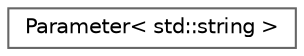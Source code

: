digraph "Graphical Class Hierarchy"
{
 // LATEX_PDF_SIZE
  bgcolor="transparent";
  edge [fontname=Helvetica,fontsize=10,labelfontname=Helvetica,labelfontsize=10];
  node [fontname=Helvetica,fontsize=10,shape=box,height=0.2,width=0.4];
  rankdir="LR";
  Node0 [id="Node000000",label="Parameter\< std::string \>",height=0.2,width=0.4,color="grey40", fillcolor="white", style="filled",URL="$class_parameter.html",tooltip=" "];
}
